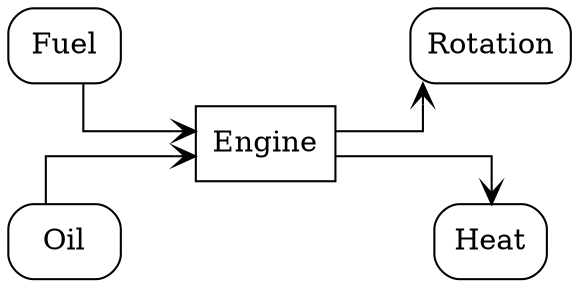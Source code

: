 # Generated with Dreitafel
# https://github.com/mknecht/dreitafel

digraph "My first diagram" {

# horizontal layout
rankdir=LR;
splines=ortho;
nodesep=0.8;
arrowhead=vee;

# Actors
"Engine"[shape=box];
"Engine"[shape=box];

# Storages
"Fuel"[shape=box,style=rounded];
"Rotation"[shape=box,style=rounded];
"Oil"[shape=box,style=rounded];
"Heat"[shape=box,style=rounded];

# Accesses & Channels
"Fuel" -> "Engine" [arrowhead=vee];
"Engine" -> "Rotation"  [arrowhead=vee];
"Oil" -> "Engine" [arrowhead=vee];
"Engine" -> "Heat"  [arrowhead=vee];
} // end digraph

